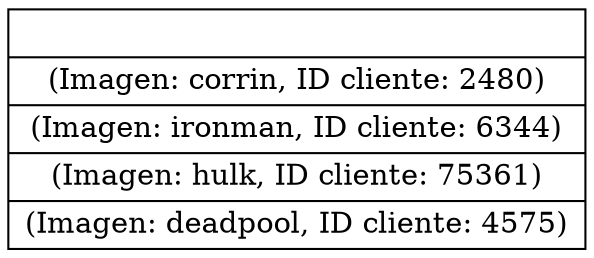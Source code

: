 digraph pila{
rankdir=LR;
node[shape = record]nodo0 [label="|(Imagen: corrin, ID cliente: 2480)|(Imagen: ironman, ID cliente: 6344)|(Imagen: hulk, ID cliente: 75361)|(Imagen: deadpool, ID cliente: 4575)"]; 
}
